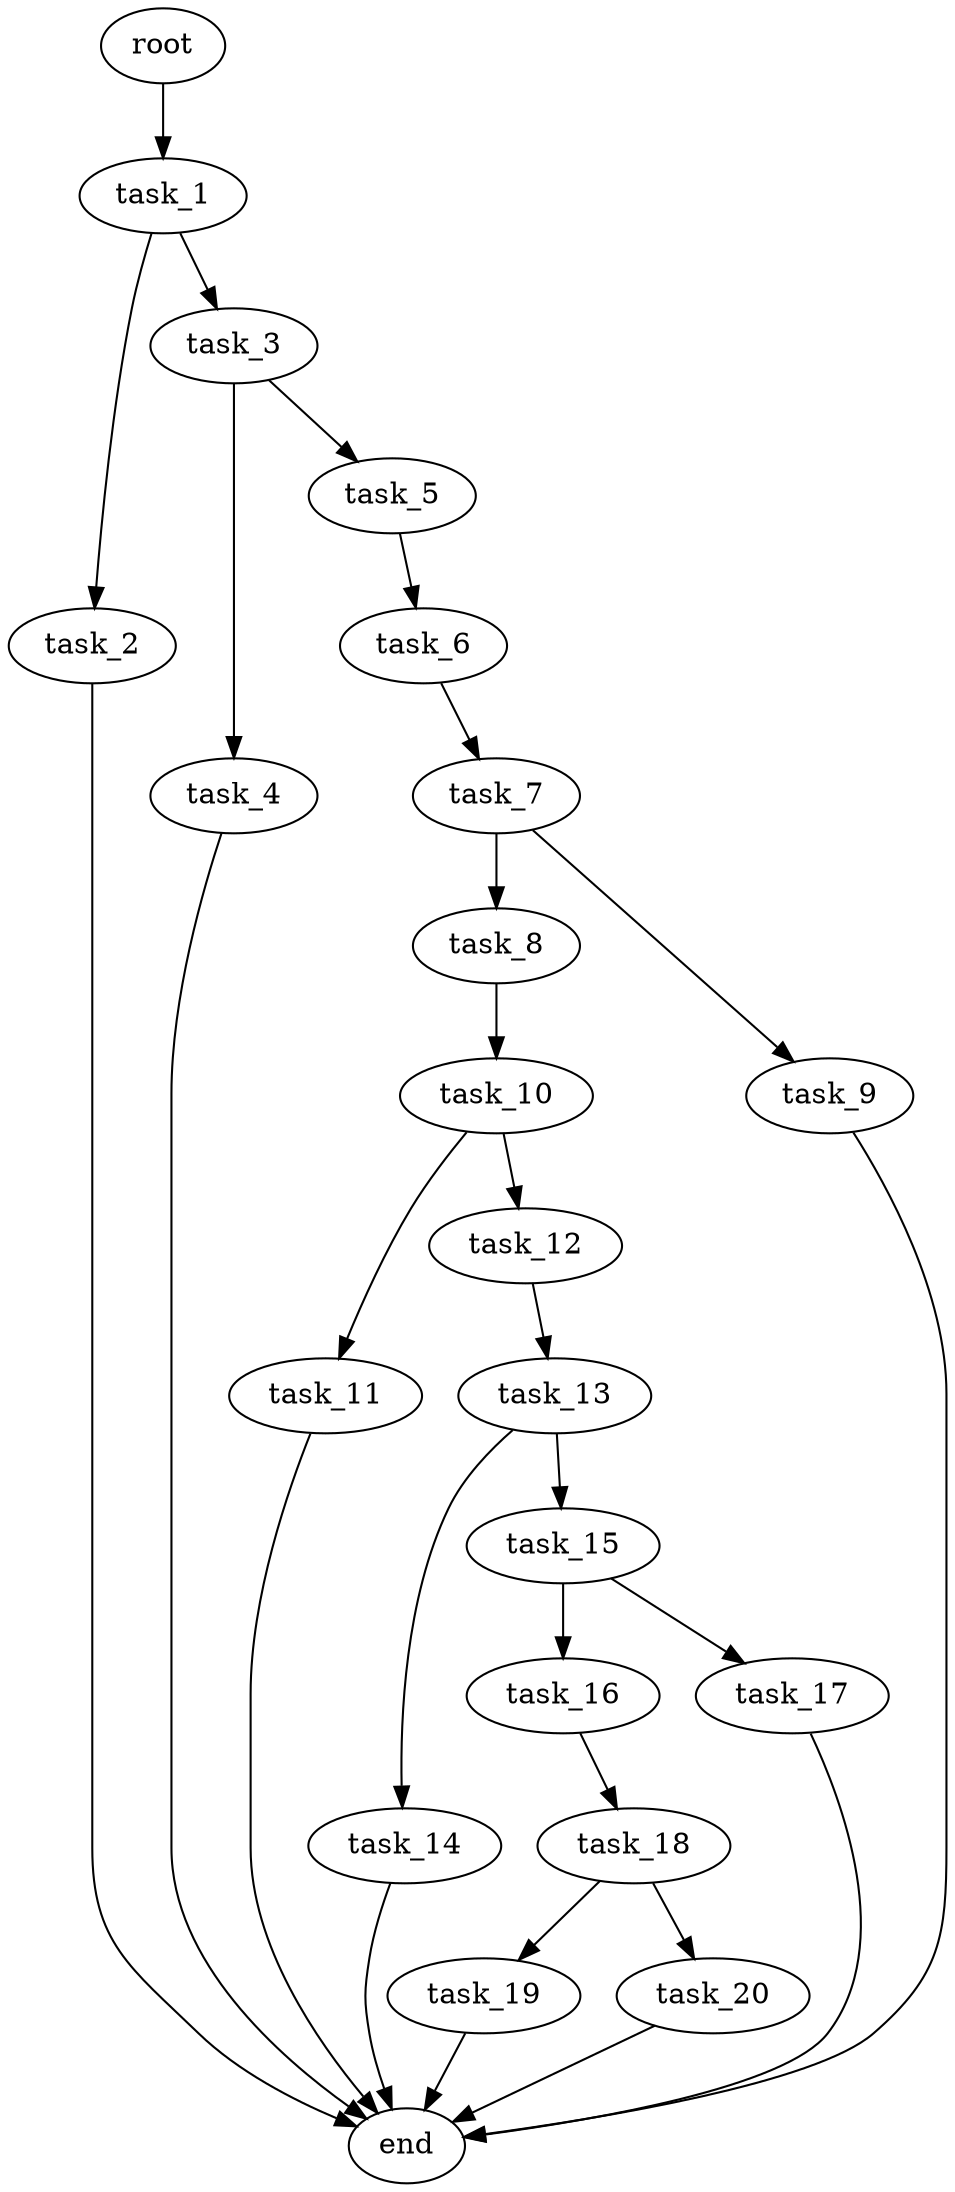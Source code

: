 digraph G {
  root [size="0.000000e+00"];
  task_1 [size="1.274356e+09"];
  task_2 [size="7.288581e+09"];
  task_3 [size="9.487932e+09"];
  task_4 [size="9.487033e+09"];
  task_5 [size="3.916623e+09"];
  task_6 [size="9.942837e+09"];
  task_7 [size="9.651874e+09"];
  task_8 [size="3.247950e+08"];
  task_9 [size="6.024284e+09"];
  task_10 [size="9.210461e+09"];
  task_11 [size="9.675349e+09"];
  task_12 [size="2.209732e+09"];
  task_13 [size="5.655937e+09"];
  task_14 [size="9.366941e+09"];
  task_15 [size="1.407293e+09"];
  task_16 [size="7.453688e+09"];
  task_17 [size="2.380721e+09"];
  task_18 [size="9.823814e+09"];
  task_19 [size="1.679706e+09"];
  task_20 [size="8.853317e+09"];
  end [size="0.000000e+00"];

  root -> task_1 [size="1.000000e-12"];
  task_1 -> task_2 [size="7.288581e+08"];
  task_1 -> task_3 [size="9.487932e+08"];
  task_2 -> end [size="1.000000e-12"];
  task_3 -> task_4 [size="9.487033e+08"];
  task_3 -> task_5 [size="3.916623e+08"];
  task_4 -> end [size="1.000000e-12"];
  task_5 -> task_6 [size="9.942837e+08"];
  task_6 -> task_7 [size="9.651874e+08"];
  task_7 -> task_8 [size="3.247950e+07"];
  task_7 -> task_9 [size="6.024284e+08"];
  task_8 -> task_10 [size="9.210461e+08"];
  task_9 -> end [size="1.000000e-12"];
  task_10 -> task_11 [size="9.675349e+08"];
  task_10 -> task_12 [size="2.209732e+08"];
  task_11 -> end [size="1.000000e-12"];
  task_12 -> task_13 [size="5.655937e+08"];
  task_13 -> task_14 [size="9.366941e+08"];
  task_13 -> task_15 [size="1.407293e+08"];
  task_14 -> end [size="1.000000e-12"];
  task_15 -> task_16 [size="7.453688e+08"];
  task_15 -> task_17 [size="2.380721e+08"];
  task_16 -> task_18 [size="9.823814e+08"];
  task_17 -> end [size="1.000000e-12"];
  task_18 -> task_19 [size="1.679706e+08"];
  task_18 -> task_20 [size="8.853317e+08"];
  task_19 -> end [size="1.000000e-12"];
  task_20 -> end [size="1.000000e-12"];
}
